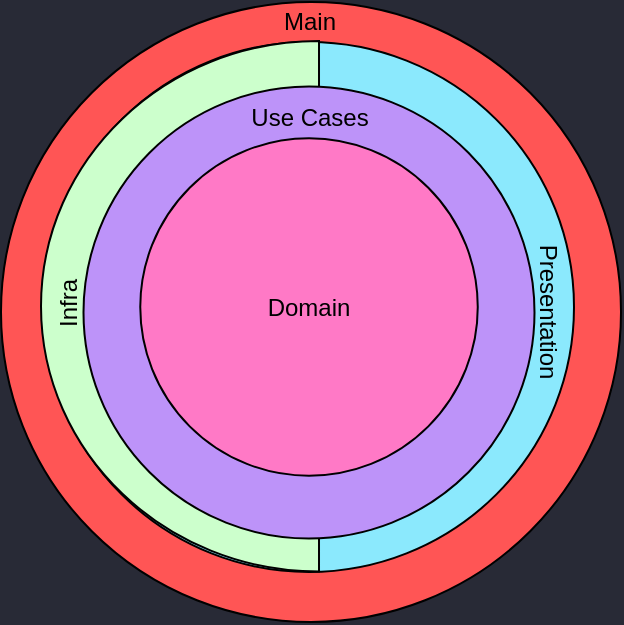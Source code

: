 <mxfile pages="1">
    <diagram id="xk0LYboaFIT9QmwzVqD-" name="Page-1">
        <mxGraphModel dx="3056" dy="2968" grid="0" gridSize="10" guides="1" tooltips="1" connect="1" arrows="1" fold="1" page="0" pageScale="1" pageWidth="827" pageHeight="1169" background="#282A36" math="0" shadow="0">
            <root>
                <mxCell id="0"/>
                <mxCell id="1" parent="0"/>
                <mxCell id="201" value="" style="ellipse;whiteSpace=wrap;html=1;fillColor=#FF5555;" parent="1" vertex="1">
                    <mxGeometry x="-89.5" y="-331" width="310" height="310" as="geometry"/>
                </mxCell>
                <mxCell id="202" value="" style="ellipse;whiteSpace=wrap;html=1;fillColor=#8BE9FD;" parent="1" vertex="1">
                    <mxGeometry x="-68" y="-311" width="265" height="265" as="geometry"/>
                </mxCell>
                <mxCell id="207" value="" style="verticalLabelPosition=bottom;verticalAlign=top;html=1;shape=mxgraph.basic.half_circle;fillColor=#CCFFCC;rotation=90;" parent="1" vertex="1">
                    <mxGeometry x="-132.62" y="-248.37" width="265.25" height="139" as="geometry"/>
                </mxCell>
                <mxCell id="153" style="edgeStyle=orthogonalEdgeStyle;rounded=0;orthogonalLoop=1;jettySize=auto;html=1;exitX=0;exitY=0.5;exitDx=0;exitDy=0;entryX=1;entryY=0.5;entryDx=0;entryDy=0;fontSize=13;fontColor=#F8F8F2;strokeWidth=2;strokeColor=#BD93F9;" parent="1" edge="1">
                    <mxGeometry relative="1" as="geometry">
                        <mxPoint x="-102" y="213" as="targetPoint"/>
                    </mxGeometry>
                </mxCell>
                <mxCell id="154" style="edgeStyle=orthogonalEdgeStyle;rounded=0;orthogonalLoop=1;jettySize=auto;html=1;exitX=1;exitY=0.5;exitDx=0;exitDy=0;entryX=0;entryY=0.5;entryDx=0;entryDy=0;strokeColor=#BD93F9;strokeWidth=2;fontSize=13;fontColor=#F8F8F2;" parent="1" edge="1">
                    <mxGeometry relative="1" as="geometry">
                        <mxPoint x="94" y="213" as="sourcePoint"/>
                    </mxGeometry>
                </mxCell>
                <mxCell id="203" value="" style="ellipse;whiteSpace=wrap;html=1;fillColor=#BD93F9;" parent="1" vertex="1">
                    <mxGeometry x="-48.25" y="-288.75" width="225.5" height="226" as="geometry"/>
                </mxCell>
                <mxCell id="204" value="Domain" style="ellipse;whiteSpace=wrap;html=1;fillColor=#FF79C6;" parent="1" vertex="1">
                    <mxGeometry x="-19.87" y="-262.87" width="168.75" height="168.75" as="geometry"/>
                </mxCell>
                <mxCell id="208" value="&lt;font color=&quot;#000000&quot;&gt;Infra&lt;/font&gt;" style="text;html=1;strokeColor=none;fillColor=none;align=center;verticalAlign=middle;whiteSpace=wrap;rounded=0;rotation=-90;" parent="1" vertex="1">
                    <mxGeometry x="-76" y="-190.5" width="40" height="20" as="geometry"/>
                </mxCell>
                <mxCell id="209" value="&lt;font color=&quot;#000000&quot;&gt;Presentation&lt;/font&gt;" style="text;html=1;strokeColor=none;fillColor=none;align=center;verticalAlign=middle;whiteSpace=wrap;rounded=0;rotation=90;" parent="1" vertex="1">
                    <mxGeometry x="164.5" y="-186.5" width="40" height="20" as="geometry"/>
                </mxCell>
                <mxCell id="210" value="Use Cases" style="text;html=1;strokeColor=none;fillColor=none;align=center;verticalAlign=middle;whiteSpace=wrap;rounded=0;" parent="1" vertex="1">
                    <mxGeometry x="10.51" y="-282.87" width="108" height="20" as="geometry"/>
                </mxCell>
                <mxCell id="212" value="Main" style="text;html=1;strokeColor=none;fillColor=none;align=center;verticalAlign=middle;whiteSpace=wrap;rounded=0;" parent="1" vertex="1">
                    <mxGeometry x="10.5" y="-331" width="108" height="20" as="geometry"/>
                </mxCell>
            </root>
        </mxGraphModel>
    </diagram>
</mxfile>